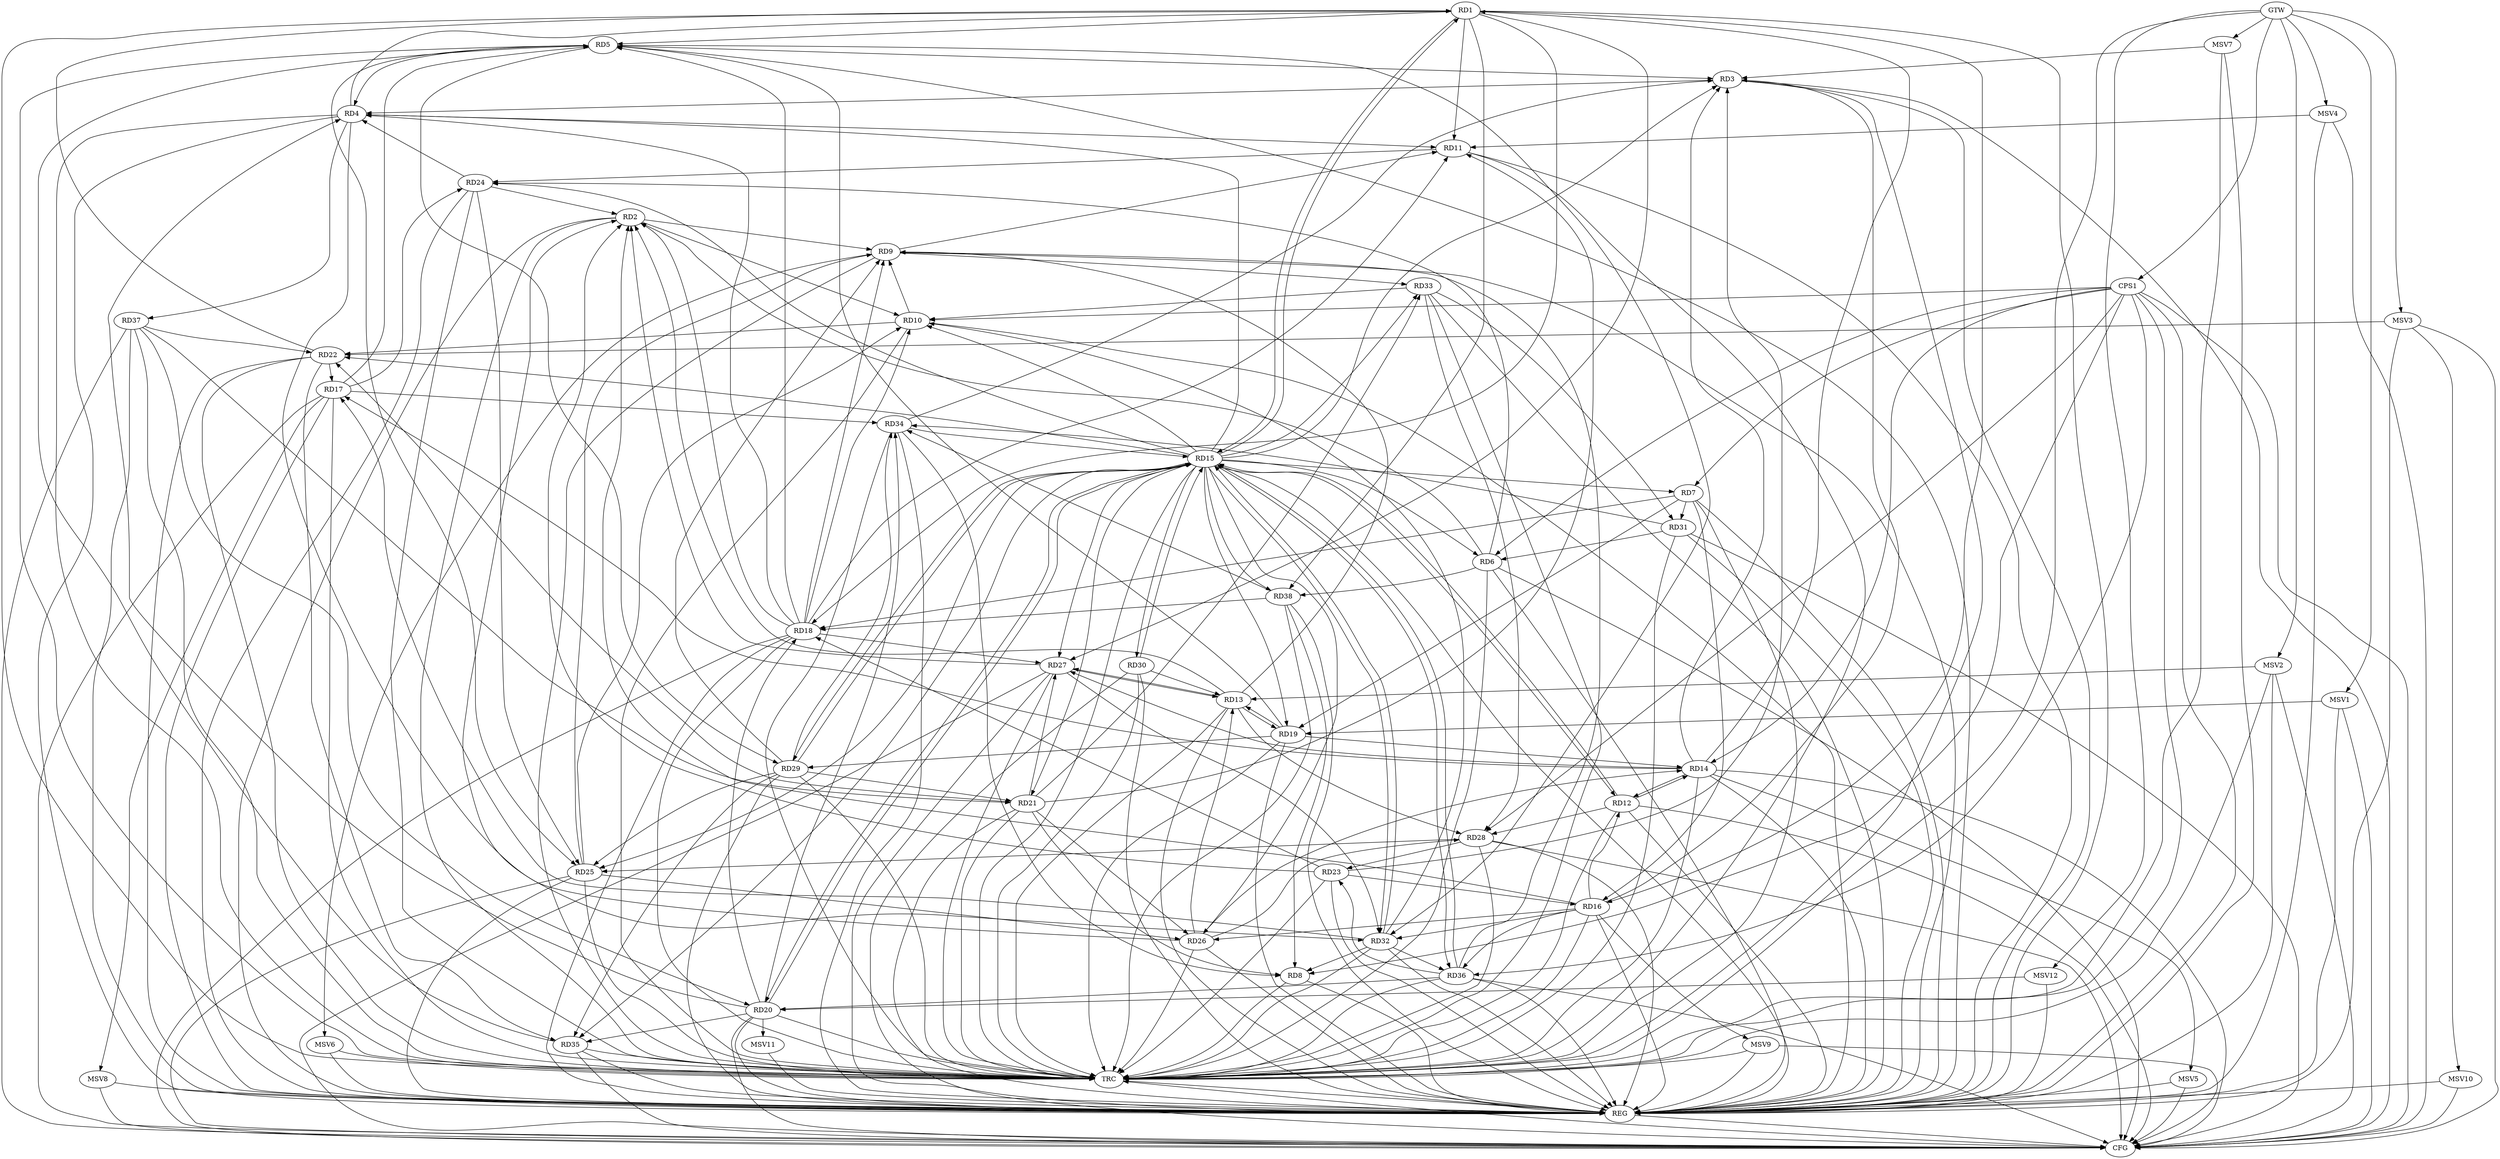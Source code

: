 strict digraph G {
  RD1 [ label="RD1" ];
  RD2 [ label="RD2" ];
  RD3 [ label="RD3" ];
  RD4 [ label="RD4" ];
  RD5 [ label="RD5" ];
  RD6 [ label="RD6" ];
  RD7 [ label="RD7" ];
  RD8 [ label="RD8" ];
  RD9 [ label="RD9" ];
  RD10 [ label="RD10" ];
  RD11 [ label="RD11" ];
  RD12 [ label="RD12" ];
  RD13 [ label="RD13" ];
  RD14 [ label="RD14" ];
  RD15 [ label="RD15" ];
  RD16 [ label="RD16" ];
  RD17 [ label="RD17" ];
  RD18 [ label="RD18" ];
  RD19 [ label="RD19" ];
  RD20 [ label="RD20" ];
  RD21 [ label="RD21" ];
  RD22 [ label="RD22" ];
  RD23 [ label="RD23" ];
  RD24 [ label="RD24" ];
  RD25 [ label="RD25" ];
  RD26 [ label="RD26" ];
  RD27 [ label="RD27" ];
  RD28 [ label="RD28" ];
  RD29 [ label="RD29" ];
  RD30 [ label="RD30" ];
  RD31 [ label="RD31" ];
  RD32 [ label="RD32" ];
  RD33 [ label="RD33" ];
  RD34 [ label="RD34" ];
  RD35 [ label="RD35" ];
  RD36 [ label="RD36" ];
  RD37 [ label="RD37" ];
  RD38 [ label="RD38" ];
  CPS1 [ label="CPS1" ];
  GTW [ label="GTW" ];
  REG [ label="REG" ];
  CFG [ label="CFG" ];
  TRC [ label="TRC" ];
  MSV1 [ label="MSV1" ];
  MSV2 [ label="MSV2" ];
  MSV3 [ label="MSV3" ];
  MSV4 [ label="MSV4" ];
  MSV5 [ label="MSV5" ];
  MSV6 [ label="MSV6" ];
  MSV7 [ label="MSV7" ];
  MSV8 [ label="MSV8" ];
  MSV9 [ label="MSV9" ];
  MSV10 [ label="MSV10" ];
  MSV11 [ label="MSV11" ];
  MSV12 [ label="MSV12" ];
  RD4 -> RD1;
  RD1 -> RD5;
  RD1 -> RD11;
  RD14 -> RD1;
  RD1 -> RD15;
  RD1 -> RD16;
  RD1 -> RD18;
  RD22 -> RD1;
  RD1 -> RD27;
  RD1 -> RD38;
  RD6 -> RD2;
  RD2 -> RD9;
  RD2 -> RD10;
  RD13 -> RD2;
  RD16 -> RD2;
  RD18 -> RD2;
  RD23 -> RD2;
  RD24 -> RD2;
  RD26 -> RD2;
  RD27 -> RD2;
  RD3 -> RD4;
  RD5 -> RD3;
  RD14 -> RD3;
  RD15 -> RD3;
  RD16 -> RD3;
  RD23 -> RD3;
  RD34 -> RD3;
  RD5 -> RD4;
  RD4 -> RD11;
  RD18 -> RD4;
  RD20 -> RD4;
  RD24 -> RD4;
  RD4 -> RD32;
  RD4 -> RD37;
  RD17 -> RD5;
  RD18 -> RD5;
  RD19 -> RD5;
  RD5 -> RD25;
  RD5 -> RD29;
  RD5 -> RD32;
  RD35 -> RD5;
  RD15 -> RD6;
  RD6 -> RD24;
  RD31 -> RD6;
  RD6 -> RD38;
  RD7 -> RD16;
  RD7 -> RD18;
  RD7 -> RD19;
  RD7 -> RD31;
  RD21 -> RD8;
  RD32 -> RD8;
  RD34 -> RD8;
  RD38 -> RD8;
  RD10 -> RD9;
  RD9 -> RD11;
  RD13 -> RD9;
  RD18 -> RD9;
  RD25 -> RD9;
  RD29 -> RD9;
  RD9 -> RD33;
  RD36 -> RD9;
  RD15 -> RD10;
  RD18 -> RD10;
  RD10 -> RD22;
  RD25 -> RD10;
  RD32 -> RD10;
  RD33 -> RD10;
  RD18 -> RD11;
  RD21 -> RD11;
  RD11 -> RD24;
  RD12 -> RD14;
  RD14 -> RD12;
  RD12 -> RD15;
  RD16 -> RD12;
  RD12 -> RD28;
  RD13 -> RD19;
  RD19 -> RD13;
  RD26 -> RD13;
  RD13 -> RD27;
  RD27 -> RD13;
  RD13 -> RD28;
  RD30 -> RD13;
  RD14 -> RD17;
  RD19 -> RD14;
  RD26 -> RD14;
  RD14 -> RD27;
  RD15 -> RD20;
  RD20 -> RD15;
  RD15 -> RD21;
  RD15 -> RD24;
  RD15 -> RD25;
  RD15 -> RD26;
  RD29 -> RD15;
  RD30 -> RD15;
  RD32 -> RD15;
  RD34 -> RD15;
  RD15 -> RD36;
  RD36 -> RD15;
  RD23 -> RD16;
  RD16 -> RD26;
  RD16 -> RD32;
  RD16 -> RD36;
  RD22 -> RD17;
  RD17 -> RD24;
  RD32 -> RD17;
  RD17 -> RD34;
  RD20 -> RD18;
  RD23 -> RD18;
  RD18 -> RD27;
  RD38 -> RD18;
  RD19 -> RD29;
  RD20 -> RD34;
  RD20 -> RD35;
  RD36 -> RD20;
  RD37 -> RD20;
  RD21 -> RD22;
  RD21 -> RD26;
  RD21 -> RD27;
  RD29 -> RD21;
  RD21 -> RD33;
  RD37 -> RD21;
  RD22 -> RD35;
  RD37 -> RD22;
  RD28 -> RD23;
  RD36 -> RD23;
  RD24 -> RD25;
  RD25 -> RD26;
  RD28 -> RD25;
  RD29 -> RD25;
  RD26 -> RD28;
  RD27 -> RD32;
  RD33 -> RD28;
  RD29 -> RD34;
  RD29 -> RD35;
  RD33 -> RD31;
  RD31 -> RD34;
  RD32 -> RD36;
  RD38 -> RD34;
  CPS1 -> RD8;
  CPS1 -> RD10;
  CPS1 -> RD6;
  CPS1 -> RD28;
  CPS1 -> RD7;
  CPS1 -> RD14;
  CPS1 -> RD36;
  GTW -> CPS1;
  RD1 -> REG;
  RD2 -> REG;
  RD3 -> REG;
  RD4 -> REG;
  RD5 -> REG;
  RD6 -> REG;
  RD7 -> REG;
  RD8 -> REG;
  RD9 -> REG;
  RD10 -> REG;
  RD11 -> REG;
  RD12 -> REG;
  RD13 -> REG;
  RD14 -> REG;
  RD15 -> REG;
  RD16 -> REG;
  RD17 -> REG;
  RD18 -> REG;
  RD19 -> REG;
  RD20 -> REG;
  RD21 -> REG;
  RD22 -> REG;
  RD23 -> REG;
  RD24 -> REG;
  RD25 -> REG;
  RD26 -> REG;
  RD27 -> REG;
  RD28 -> REG;
  RD29 -> REG;
  RD30 -> REG;
  RD31 -> REG;
  RD32 -> REG;
  RD33 -> REG;
  RD34 -> REG;
  RD35 -> REG;
  RD36 -> REG;
  RD37 -> REG;
  RD38 -> REG;
  CPS1 -> REG;
  RD27 -> CFG;
  RD36 -> CFG;
  RD35 -> CFG;
  RD17 -> CFG;
  RD25 -> CFG;
  RD31 -> CFG;
  RD28 -> CFG;
  CPS1 -> CFG;
  RD12 -> CFG;
  RD3 -> CFG;
  RD37 -> CFG;
  RD18 -> CFG;
  RD20 -> CFG;
  RD30 -> CFG;
  RD14 -> CFG;
  RD6 -> CFG;
  REG -> CFG;
  RD1 -> TRC;
  RD2 -> TRC;
  RD3 -> TRC;
  RD4 -> TRC;
  RD5 -> TRC;
  RD6 -> TRC;
  RD7 -> TRC;
  RD8 -> TRC;
  RD9 -> TRC;
  RD10 -> TRC;
  RD11 -> TRC;
  RD12 -> TRC;
  RD13 -> TRC;
  RD14 -> TRC;
  RD15 -> TRC;
  RD16 -> TRC;
  RD17 -> TRC;
  RD18 -> TRC;
  RD19 -> TRC;
  RD20 -> TRC;
  RD21 -> TRC;
  RD22 -> TRC;
  RD23 -> TRC;
  RD24 -> TRC;
  RD25 -> TRC;
  RD26 -> TRC;
  RD27 -> TRC;
  RD28 -> TRC;
  RD29 -> TRC;
  RD30 -> TRC;
  RD31 -> TRC;
  RD32 -> TRC;
  RD33 -> TRC;
  RD34 -> TRC;
  RD35 -> TRC;
  RD36 -> TRC;
  RD37 -> TRC;
  RD38 -> TRC;
  CPS1 -> TRC;
  GTW -> TRC;
  CFG -> TRC;
  TRC -> REG;
  RD15 -> RD38;
  RD15 -> RD19;
  RD15 -> RD33;
  RD15 -> RD30;
  RD15 -> RD7;
  RD15 -> RD4;
  RD15 -> RD22;
  RD15 -> RD12;
  RD15 -> RD1;
  RD15 -> RD32;
  RD15 -> RD35;
  RD15 -> RD29;
  RD15 -> RD27;
  MSV1 -> RD19;
  GTW -> MSV1;
  MSV1 -> REG;
  MSV1 -> CFG;
  MSV2 -> RD13;
  GTW -> MSV2;
  MSV2 -> REG;
  MSV2 -> TRC;
  MSV2 -> CFG;
  MSV3 -> RD22;
  GTW -> MSV3;
  MSV3 -> REG;
  MSV3 -> CFG;
  MSV4 -> RD11;
  GTW -> MSV4;
  MSV4 -> REG;
  MSV4 -> CFG;
  RD14 -> MSV5;
  MSV5 -> REG;
  MSV5 -> CFG;
  RD9 -> MSV6;
  MSV6 -> REG;
  MSV6 -> TRC;
  MSV7 -> RD3;
  GTW -> MSV7;
  MSV7 -> REG;
  MSV7 -> TRC;
  RD17 -> MSV8;
  MSV8 -> REG;
  MSV8 -> CFG;
  RD16 -> MSV9;
  MSV9 -> REG;
  MSV9 -> TRC;
  MSV9 -> CFG;
  MSV3 -> MSV10;
  MSV10 -> REG;
  MSV10 -> CFG;
  RD20 -> MSV11;
  MSV11 -> REG;
  MSV12 -> RD20;
  GTW -> MSV12;
  MSV12 -> REG;
}
